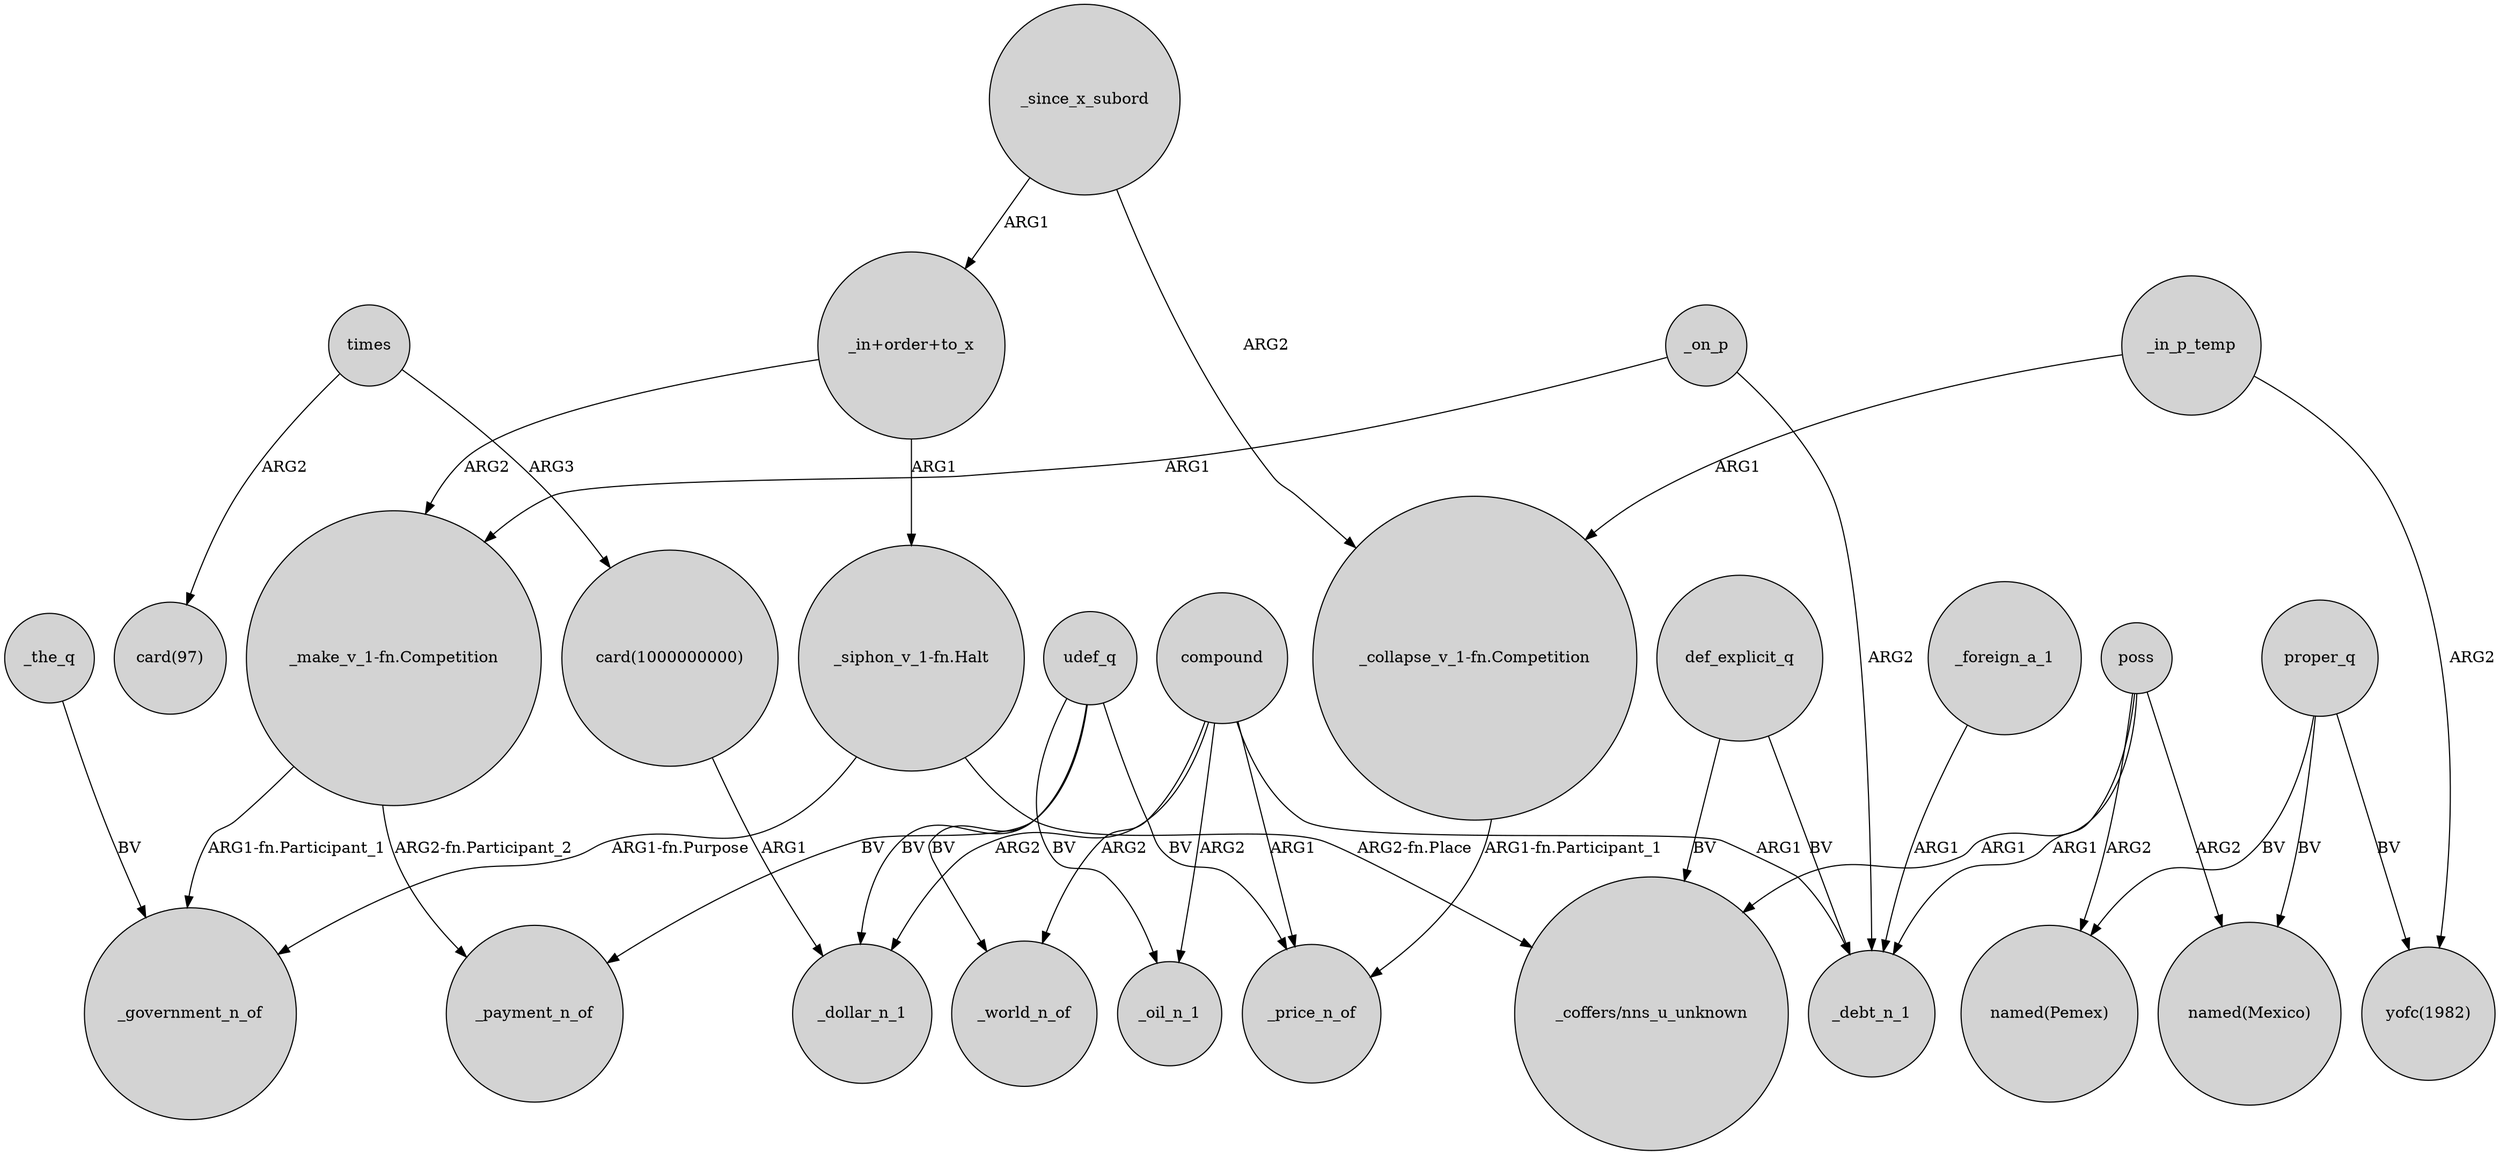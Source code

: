 digraph {
	node [shape=circle style=filled]
	_since_x_subord -> "_in+order+to_x" [label=ARG1]
	"_siphon_v_1-fn.Halt" -> "_coffers/nns_u_unknown" [label="ARG2-fn.Place"]
	"card(1000000000)" -> _dollar_n_1 [label=ARG1]
	"_collapse_v_1-fn.Competition" -> _price_n_of [label="ARG1-fn.Participant_1"]
	"_make_v_1-fn.Competition" -> _government_n_of [label="ARG1-fn.Participant_1"]
	udef_q -> _world_n_of [label=BV]
	_on_p -> _debt_n_1 [label=ARG2]
	poss -> "named(Pemex)" [label=ARG2]
	udef_q -> _price_n_of [label=BV]
	udef_q -> _oil_n_1 [label=BV]
	poss -> _debt_n_1 [label=ARG1]
	proper_q -> "yofc(1982)" [label=BV]
	def_explicit_q -> _debt_n_1 [label=BV]
	proper_q -> "named(Mexico)" [label=BV]
	compound -> _dollar_n_1 [label=ARG2]
	_in_p_temp -> "yofc(1982)" [label=ARG2]
	times -> "card(1000000000)" [label=ARG3]
	times -> "card(97)" [label=ARG2]
	_since_x_subord -> "_collapse_v_1-fn.Competition" [label=ARG2]
	"_in+order+to_x" -> "_make_v_1-fn.Competition" [label=ARG2]
	"_in+order+to_x" -> "_siphon_v_1-fn.Halt" [label=ARG1]
	"_make_v_1-fn.Competition" -> _payment_n_of [label="ARG2-fn.Participant_2"]
	_foreign_a_1 -> _debt_n_1 [label=ARG1]
	def_explicit_q -> "_coffers/nns_u_unknown" [label=BV]
	_on_p -> "_make_v_1-fn.Competition" [label=ARG1]
	udef_q -> _dollar_n_1 [label=BV]
	compound -> _oil_n_1 [label=ARG2]
	udef_q -> _payment_n_of [label=BV]
	_the_q -> _government_n_of [label=BV]
	poss -> "_coffers/nns_u_unknown" [label=ARG1]
	compound -> _world_n_of [label=ARG2]
	poss -> "named(Mexico)" [label=ARG2]
	"_siphon_v_1-fn.Halt" -> _government_n_of [label="ARG1-fn.Purpose"]
	proper_q -> "named(Pemex)" [label=BV]
	compound -> _debt_n_1 [label=ARG1]
	compound -> _price_n_of [label=ARG1]
	_in_p_temp -> "_collapse_v_1-fn.Competition" [label=ARG1]
}
